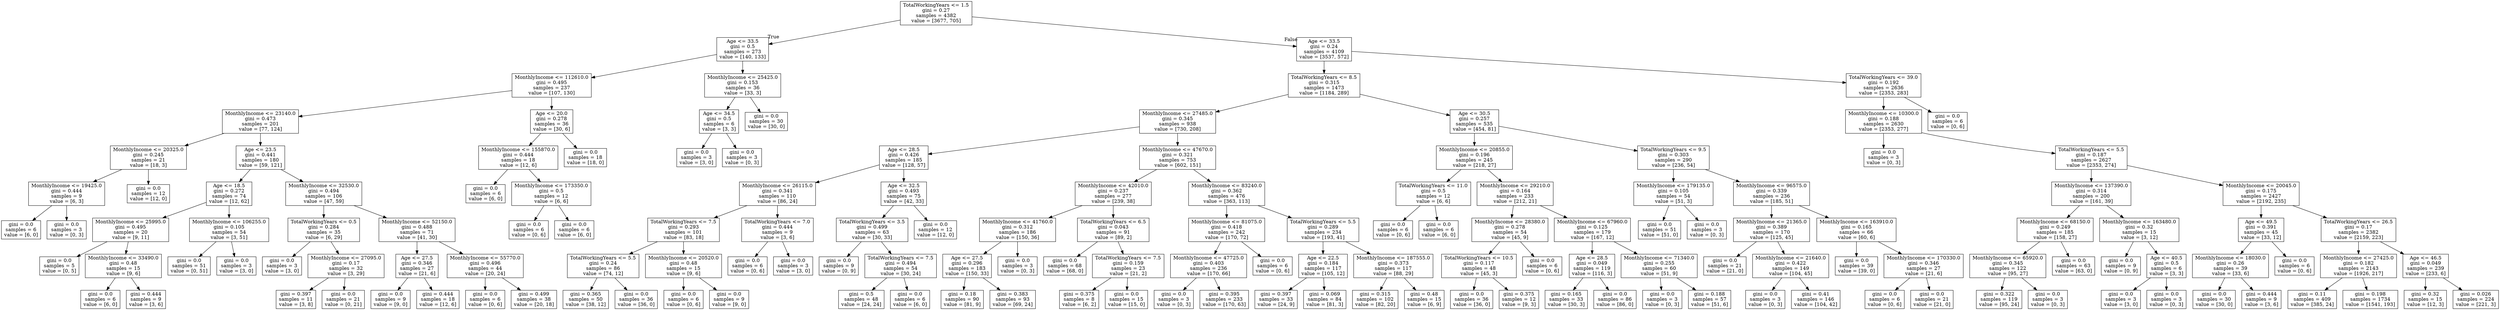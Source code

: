 digraph Tree {
node [shape=box] ;
0 [label="TotalWorkingYears <= 1.5\ngini = 0.27\nsamples = 4382\nvalue = [3677, 705]"] ;
1 [label="Age <= 33.5\ngini = 0.5\nsamples = 273\nvalue = [140, 133]"] ;
0 -> 1 [labeldistance=2.5, labelangle=45, headlabel="True"] ;
2 [label="MonthlyIncome <= 112610.0\ngini = 0.495\nsamples = 237\nvalue = [107, 130]"] ;
1 -> 2 ;
3 [label="MonthlyIncome <= 23140.0\ngini = 0.473\nsamples = 201\nvalue = [77, 124]"] ;
2 -> 3 ;
4 [label="MonthlyIncome <= 20325.0\ngini = 0.245\nsamples = 21\nvalue = [18, 3]"] ;
3 -> 4 ;
5 [label="MonthlyIncome <= 19425.0\ngini = 0.444\nsamples = 9\nvalue = [6, 3]"] ;
4 -> 5 ;
6 [label="gini = 0.0\nsamples = 6\nvalue = [6, 0]"] ;
5 -> 6 ;
7 [label="gini = 0.0\nsamples = 3\nvalue = [0, 3]"] ;
5 -> 7 ;
8 [label="gini = 0.0\nsamples = 12\nvalue = [12, 0]"] ;
4 -> 8 ;
9 [label="Age <= 23.5\ngini = 0.441\nsamples = 180\nvalue = [59, 121]"] ;
3 -> 9 ;
10 [label="Age <= 18.5\ngini = 0.272\nsamples = 74\nvalue = [12, 62]"] ;
9 -> 10 ;
11 [label="MonthlyIncome <= 25995.0\ngini = 0.495\nsamples = 20\nvalue = [9, 11]"] ;
10 -> 11 ;
12 [label="gini = 0.0\nsamples = 5\nvalue = [0, 5]"] ;
11 -> 12 ;
13 [label="MonthlyIncome <= 33490.0\ngini = 0.48\nsamples = 15\nvalue = [9, 6]"] ;
11 -> 13 ;
14 [label="gini = 0.0\nsamples = 6\nvalue = [6, 0]"] ;
13 -> 14 ;
15 [label="gini = 0.444\nsamples = 9\nvalue = [3, 6]"] ;
13 -> 15 ;
16 [label="MonthlyIncome <= 106255.0\ngini = 0.105\nsamples = 54\nvalue = [3, 51]"] ;
10 -> 16 ;
17 [label="gini = 0.0\nsamples = 51\nvalue = [0, 51]"] ;
16 -> 17 ;
18 [label="gini = 0.0\nsamples = 3\nvalue = [3, 0]"] ;
16 -> 18 ;
19 [label="MonthlyIncome <= 32530.0\ngini = 0.494\nsamples = 106\nvalue = [47, 59]"] ;
9 -> 19 ;
20 [label="TotalWorkingYears <= 0.5\ngini = 0.284\nsamples = 35\nvalue = [6, 29]"] ;
19 -> 20 ;
21 [label="gini = 0.0\nsamples = 3\nvalue = [3, 0]"] ;
20 -> 21 ;
22 [label="MonthlyIncome <= 27095.0\ngini = 0.17\nsamples = 32\nvalue = [3, 29]"] ;
20 -> 22 ;
23 [label="gini = 0.397\nsamples = 11\nvalue = [3, 8]"] ;
22 -> 23 ;
24 [label="gini = 0.0\nsamples = 21\nvalue = [0, 21]"] ;
22 -> 24 ;
25 [label="MonthlyIncome <= 52150.0\ngini = 0.488\nsamples = 71\nvalue = [41, 30]"] ;
19 -> 25 ;
26 [label="Age <= 27.5\ngini = 0.346\nsamples = 27\nvalue = [21, 6]"] ;
25 -> 26 ;
27 [label="gini = 0.0\nsamples = 9\nvalue = [9, 0]"] ;
26 -> 27 ;
28 [label="gini = 0.444\nsamples = 18\nvalue = [12, 6]"] ;
26 -> 28 ;
29 [label="MonthlyIncome <= 55770.0\ngini = 0.496\nsamples = 44\nvalue = [20, 24]"] ;
25 -> 29 ;
30 [label="gini = 0.0\nsamples = 6\nvalue = [0, 6]"] ;
29 -> 30 ;
31 [label="gini = 0.499\nsamples = 38\nvalue = [20, 18]"] ;
29 -> 31 ;
32 [label="Age <= 20.0\ngini = 0.278\nsamples = 36\nvalue = [30, 6]"] ;
2 -> 32 ;
33 [label="MonthlyIncome <= 155870.0\ngini = 0.444\nsamples = 18\nvalue = [12, 6]"] ;
32 -> 33 ;
34 [label="gini = 0.0\nsamples = 6\nvalue = [6, 0]"] ;
33 -> 34 ;
35 [label="MonthlyIncome <= 173350.0\ngini = 0.5\nsamples = 12\nvalue = [6, 6]"] ;
33 -> 35 ;
36 [label="gini = 0.0\nsamples = 6\nvalue = [0, 6]"] ;
35 -> 36 ;
37 [label="gini = 0.0\nsamples = 6\nvalue = [6, 0]"] ;
35 -> 37 ;
38 [label="gini = 0.0\nsamples = 18\nvalue = [18, 0]"] ;
32 -> 38 ;
39 [label="MonthlyIncome <= 25425.0\ngini = 0.153\nsamples = 36\nvalue = [33, 3]"] ;
1 -> 39 ;
40 [label="Age <= 34.5\ngini = 0.5\nsamples = 6\nvalue = [3, 3]"] ;
39 -> 40 ;
41 [label="gini = 0.0\nsamples = 3\nvalue = [3, 0]"] ;
40 -> 41 ;
42 [label="gini = 0.0\nsamples = 3\nvalue = [0, 3]"] ;
40 -> 42 ;
43 [label="gini = 0.0\nsamples = 30\nvalue = [30, 0]"] ;
39 -> 43 ;
44 [label="Age <= 33.5\ngini = 0.24\nsamples = 4109\nvalue = [3537, 572]"] ;
0 -> 44 [labeldistance=2.5, labelangle=-45, headlabel="False"] ;
45 [label="TotalWorkingYears <= 8.5\ngini = 0.315\nsamples = 1473\nvalue = [1184, 289]"] ;
44 -> 45 ;
46 [label="MonthlyIncome <= 27485.0\ngini = 0.345\nsamples = 938\nvalue = [730, 208]"] ;
45 -> 46 ;
47 [label="Age <= 28.5\ngini = 0.426\nsamples = 185\nvalue = [128, 57]"] ;
46 -> 47 ;
48 [label="MonthlyIncome <= 26115.0\ngini = 0.341\nsamples = 110\nvalue = [86, 24]"] ;
47 -> 48 ;
49 [label="TotalWorkingYears <= 7.5\ngini = 0.293\nsamples = 101\nvalue = [83, 18]"] ;
48 -> 49 ;
50 [label="TotalWorkingYears <= 5.5\ngini = 0.24\nsamples = 86\nvalue = [74, 12]"] ;
49 -> 50 ;
51 [label="gini = 0.365\nsamples = 50\nvalue = [38, 12]"] ;
50 -> 51 ;
52 [label="gini = 0.0\nsamples = 36\nvalue = [36, 0]"] ;
50 -> 52 ;
53 [label="MonthlyIncome <= 20520.0\ngini = 0.48\nsamples = 15\nvalue = [9, 6]"] ;
49 -> 53 ;
54 [label="gini = 0.0\nsamples = 6\nvalue = [0, 6]"] ;
53 -> 54 ;
55 [label="gini = 0.0\nsamples = 9\nvalue = [9, 0]"] ;
53 -> 55 ;
56 [label="TotalWorkingYears <= 7.0\ngini = 0.444\nsamples = 9\nvalue = [3, 6]"] ;
48 -> 56 ;
57 [label="gini = 0.0\nsamples = 6\nvalue = [0, 6]"] ;
56 -> 57 ;
58 [label="gini = 0.0\nsamples = 3\nvalue = [3, 0]"] ;
56 -> 58 ;
59 [label="Age <= 32.5\ngini = 0.493\nsamples = 75\nvalue = [42, 33]"] ;
47 -> 59 ;
60 [label="TotalWorkingYears <= 3.5\ngini = 0.499\nsamples = 63\nvalue = [30, 33]"] ;
59 -> 60 ;
61 [label="gini = 0.0\nsamples = 9\nvalue = [0, 9]"] ;
60 -> 61 ;
62 [label="TotalWorkingYears <= 7.5\ngini = 0.494\nsamples = 54\nvalue = [30, 24]"] ;
60 -> 62 ;
63 [label="gini = 0.5\nsamples = 48\nvalue = [24, 24]"] ;
62 -> 63 ;
64 [label="gini = 0.0\nsamples = 6\nvalue = [6, 0]"] ;
62 -> 64 ;
65 [label="gini = 0.0\nsamples = 12\nvalue = [12, 0]"] ;
59 -> 65 ;
66 [label="MonthlyIncome <= 47670.0\ngini = 0.321\nsamples = 753\nvalue = [602, 151]"] ;
46 -> 66 ;
67 [label="MonthlyIncome <= 42010.0\ngini = 0.237\nsamples = 277\nvalue = [239, 38]"] ;
66 -> 67 ;
68 [label="MonthlyIncome <= 41760.0\ngini = 0.312\nsamples = 186\nvalue = [150, 36]"] ;
67 -> 68 ;
69 [label="Age <= 27.5\ngini = 0.296\nsamples = 183\nvalue = [150, 33]"] ;
68 -> 69 ;
70 [label="gini = 0.18\nsamples = 90\nvalue = [81, 9]"] ;
69 -> 70 ;
71 [label="gini = 0.383\nsamples = 93\nvalue = [69, 24]"] ;
69 -> 71 ;
72 [label="gini = 0.0\nsamples = 3\nvalue = [0, 3]"] ;
68 -> 72 ;
73 [label="TotalWorkingYears <= 6.5\ngini = 0.043\nsamples = 91\nvalue = [89, 2]"] ;
67 -> 73 ;
74 [label="gini = 0.0\nsamples = 68\nvalue = [68, 0]"] ;
73 -> 74 ;
75 [label="TotalWorkingYears <= 7.5\ngini = 0.159\nsamples = 23\nvalue = [21, 2]"] ;
73 -> 75 ;
76 [label="gini = 0.375\nsamples = 8\nvalue = [6, 2]"] ;
75 -> 76 ;
77 [label="gini = 0.0\nsamples = 15\nvalue = [15, 0]"] ;
75 -> 77 ;
78 [label="MonthlyIncome <= 83240.0\ngini = 0.362\nsamples = 476\nvalue = [363, 113]"] ;
66 -> 78 ;
79 [label="MonthlyIncome <= 81075.0\ngini = 0.418\nsamples = 242\nvalue = [170, 72]"] ;
78 -> 79 ;
80 [label="MonthlyIncome <= 47725.0\ngini = 0.403\nsamples = 236\nvalue = [170, 66]"] ;
79 -> 80 ;
81 [label="gini = 0.0\nsamples = 3\nvalue = [0, 3]"] ;
80 -> 81 ;
82 [label="gini = 0.395\nsamples = 233\nvalue = [170, 63]"] ;
80 -> 82 ;
83 [label="gini = 0.0\nsamples = 6\nvalue = [0, 6]"] ;
79 -> 83 ;
84 [label="TotalWorkingYears <= 5.5\ngini = 0.289\nsamples = 234\nvalue = [193, 41]"] ;
78 -> 84 ;
85 [label="Age <= 22.5\ngini = 0.184\nsamples = 117\nvalue = [105, 12]"] ;
84 -> 85 ;
86 [label="gini = 0.397\nsamples = 33\nvalue = [24, 9]"] ;
85 -> 86 ;
87 [label="gini = 0.069\nsamples = 84\nvalue = [81, 3]"] ;
85 -> 87 ;
88 [label="MonthlyIncome <= 187555.0\ngini = 0.373\nsamples = 117\nvalue = [88, 29]"] ;
84 -> 88 ;
89 [label="gini = 0.315\nsamples = 102\nvalue = [82, 20]"] ;
88 -> 89 ;
90 [label="gini = 0.48\nsamples = 15\nvalue = [6, 9]"] ;
88 -> 90 ;
91 [label="Age <= 30.5\ngini = 0.257\nsamples = 535\nvalue = [454, 81]"] ;
45 -> 91 ;
92 [label="MonthlyIncome <= 20855.0\ngini = 0.196\nsamples = 245\nvalue = [218, 27]"] ;
91 -> 92 ;
93 [label="TotalWorkingYears <= 11.0\ngini = 0.5\nsamples = 12\nvalue = [6, 6]"] ;
92 -> 93 ;
94 [label="gini = 0.0\nsamples = 6\nvalue = [0, 6]"] ;
93 -> 94 ;
95 [label="gini = 0.0\nsamples = 6\nvalue = [6, 0]"] ;
93 -> 95 ;
96 [label="MonthlyIncome <= 29210.0\ngini = 0.164\nsamples = 233\nvalue = [212, 21]"] ;
92 -> 96 ;
97 [label="MonthlyIncome <= 28380.0\ngini = 0.278\nsamples = 54\nvalue = [45, 9]"] ;
96 -> 97 ;
98 [label="TotalWorkingYears <= 10.5\ngini = 0.117\nsamples = 48\nvalue = [45, 3]"] ;
97 -> 98 ;
99 [label="gini = 0.0\nsamples = 36\nvalue = [36, 0]"] ;
98 -> 99 ;
100 [label="gini = 0.375\nsamples = 12\nvalue = [9, 3]"] ;
98 -> 100 ;
101 [label="gini = 0.0\nsamples = 6\nvalue = [0, 6]"] ;
97 -> 101 ;
102 [label="MonthlyIncome <= 67960.0\ngini = 0.125\nsamples = 179\nvalue = [167, 12]"] ;
96 -> 102 ;
103 [label="Age <= 28.5\ngini = 0.049\nsamples = 119\nvalue = [116, 3]"] ;
102 -> 103 ;
104 [label="gini = 0.165\nsamples = 33\nvalue = [30, 3]"] ;
103 -> 104 ;
105 [label="gini = 0.0\nsamples = 86\nvalue = [86, 0]"] ;
103 -> 105 ;
106 [label="MonthlyIncome <= 71340.0\ngini = 0.255\nsamples = 60\nvalue = [51, 9]"] ;
102 -> 106 ;
107 [label="gini = 0.0\nsamples = 3\nvalue = [0, 3]"] ;
106 -> 107 ;
108 [label="gini = 0.188\nsamples = 57\nvalue = [51, 6]"] ;
106 -> 108 ;
109 [label="TotalWorkingYears <= 9.5\ngini = 0.303\nsamples = 290\nvalue = [236, 54]"] ;
91 -> 109 ;
110 [label="MonthlyIncome <= 179135.0\ngini = 0.105\nsamples = 54\nvalue = [51, 3]"] ;
109 -> 110 ;
111 [label="gini = 0.0\nsamples = 51\nvalue = [51, 0]"] ;
110 -> 111 ;
112 [label="gini = 0.0\nsamples = 3\nvalue = [0, 3]"] ;
110 -> 112 ;
113 [label="MonthlyIncome <= 96575.0\ngini = 0.339\nsamples = 236\nvalue = [185, 51]"] ;
109 -> 113 ;
114 [label="MonthlyIncome <= 21365.0\ngini = 0.389\nsamples = 170\nvalue = [125, 45]"] ;
113 -> 114 ;
115 [label="gini = 0.0\nsamples = 21\nvalue = [21, 0]"] ;
114 -> 115 ;
116 [label="MonthlyIncome <= 21640.0\ngini = 0.422\nsamples = 149\nvalue = [104, 45]"] ;
114 -> 116 ;
117 [label="gini = 0.0\nsamples = 3\nvalue = [0, 3]"] ;
116 -> 117 ;
118 [label="gini = 0.41\nsamples = 146\nvalue = [104, 42]"] ;
116 -> 118 ;
119 [label="MonthlyIncome <= 163910.0\ngini = 0.165\nsamples = 66\nvalue = [60, 6]"] ;
113 -> 119 ;
120 [label="gini = 0.0\nsamples = 39\nvalue = [39, 0]"] ;
119 -> 120 ;
121 [label="MonthlyIncome <= 170330.0\ngini = 0.346\nsamples = 27\nvalue = [21, 6]"] ;
119 -> 121 ;
122 [label="gini = 0.0\nsamples = 6\nvalue = [0, 6]"] ;
121 -> 122 ;
123 [label="gini = 0.0\nsamples = 21\nvalue = [21, 0]"] ;
121 -> 123 ;
124 [label="TotalWorkingYears <= 39.0\ngini = 0.192\nsamples = 2636\nvalue = [2353, 283]"] ;
44 -> 124 ;
125 [label="MonthlyIncome <= 10300.0\ngini = 0.188\nsamples = 2630\nvalue = [2353, 277]"] ;
124 -> 125 ;
126 [label="gini = 0.0\nsamples = 3\nvalue = [0, 3]"] ;
125 -> 126 ;
127 [label="TotalWorkingYears <= 5.5\ngini = 0.187\nsamples = 2627\nvalue = [2353, 274]"] ;
125 -> 127 ;
128 [label="MonthlyIncome <= 137390.0\ngini = 0.314\nsamples = 200\nvalue = [161, 39]"] ;
127 -> 128 ;
129 [label="MonthlyIncome <= 68150.0\ngini = 0.249\nsamples = 185\nvalue = [158, 27]"] ;
128 -> 129 ;
130 [label="MonthlyIncome <= 65920.0\ngini = 0.345\nsamples = 122\nvalue = [95, 27]"] ;
129 -> 130 ;
131 [label="gini = 0.322\nsamples = 119\nvalue = [95, 24]"] ;
130 -> 131 ;
132 [label="gini = 0.0\nsamples = 3\nvalue = [0, 3]"] ;
130 -> 132 ;
133 [label="gini = 0.0\nsamples = 63\nvalue = [63, 0]"] ;
129 -> 133 ;
134 [label="MonthlyIncome <= 163480.0\ngini = 0.32\nsamples = 15\nvalue = [3, 12]"] ;
128 -> 134 ;
135 [label="gini = 0.0\nsamples = 9\nvalue = [0, 9]"] ;
134 -> 135 ;
136 [label="Age <= 40.5\ngini = 0.5\nsamples = 6\nvalue = [3, 3]"] ;
134 -> 136 ;
137 [label="gini = 0.0\nsamples = 3\nvalue = [3, 0]"] ;
136 -> 137 ;
138 [label="gini = 0.0\nsamples = 3\nvalue = [0, 3]"] ;
136 -> 138 ;
139 [label="MonthlyIncome <= 20045.0\ngini = 0.175\nsamples = 2427\nvalue = [2192, 235]"] ;
127 -> 139 ;
140 [label="Age <= 49.5\ngini = 0.391\nsamples = 45\nvalue = [33, 12]"] ;
139 -> 140 ;
141 [label="MonthlyIncome <= 18030.0\ngini = 0.26\nsamples = 39\nvalue = [33, 6]"] ;
140 -> 141 ;
142 [label="gini = 0.0\nsamples = 30\nvalue = [30, 0]"] ;
141 -> 142 ;
143 [label="gini = 0.444\nsamples = 9\nvalue = [3, 6]"] ;
141 -> 143 ;
144 [label="gini = 0.0\nsamples = 6\nvalue = [0, 6]"] ;
140 -> 144 ;
145 [label="TotalWorkingYears <= 26.5\ngini = 0.17\nsamples = 2382\nvalue = [2159, 223]"] ;
139 -> 145 ;
146 [label="MonthlyIncome <= 27425.0\ngini = 0.182\nsamples = 2143\nvalue = [1926, 217]"] ;
145 -> 146 ;
147 [label="gini = 0.11\nsamples = 409\nvalue = [385, 24]"] ;
146 -> 147 ;
148 [label="gini = 0.198\nsamples = 1734\nvalue = [1541, 193]"] ;
146 -> 148 ;
149 [label="Age <= 46.5\ngini = 0.049\nsamples = 239\nvalue = [233, 6]"] ;
145 -> 149 ;
150 [label="gini = 0.32\nsamples = 15\nvalue = [12, 3]"] ;
149 -> 150 ;
151 [label="gini = 0.026\nsamples = 224\nvalue = [221, 3]"] ;
149 -> 151 ;
152 [label="gini = 0.0\nsamples = 6\nvalue = [0, 6]"] ;
124 -> 152 ;
}